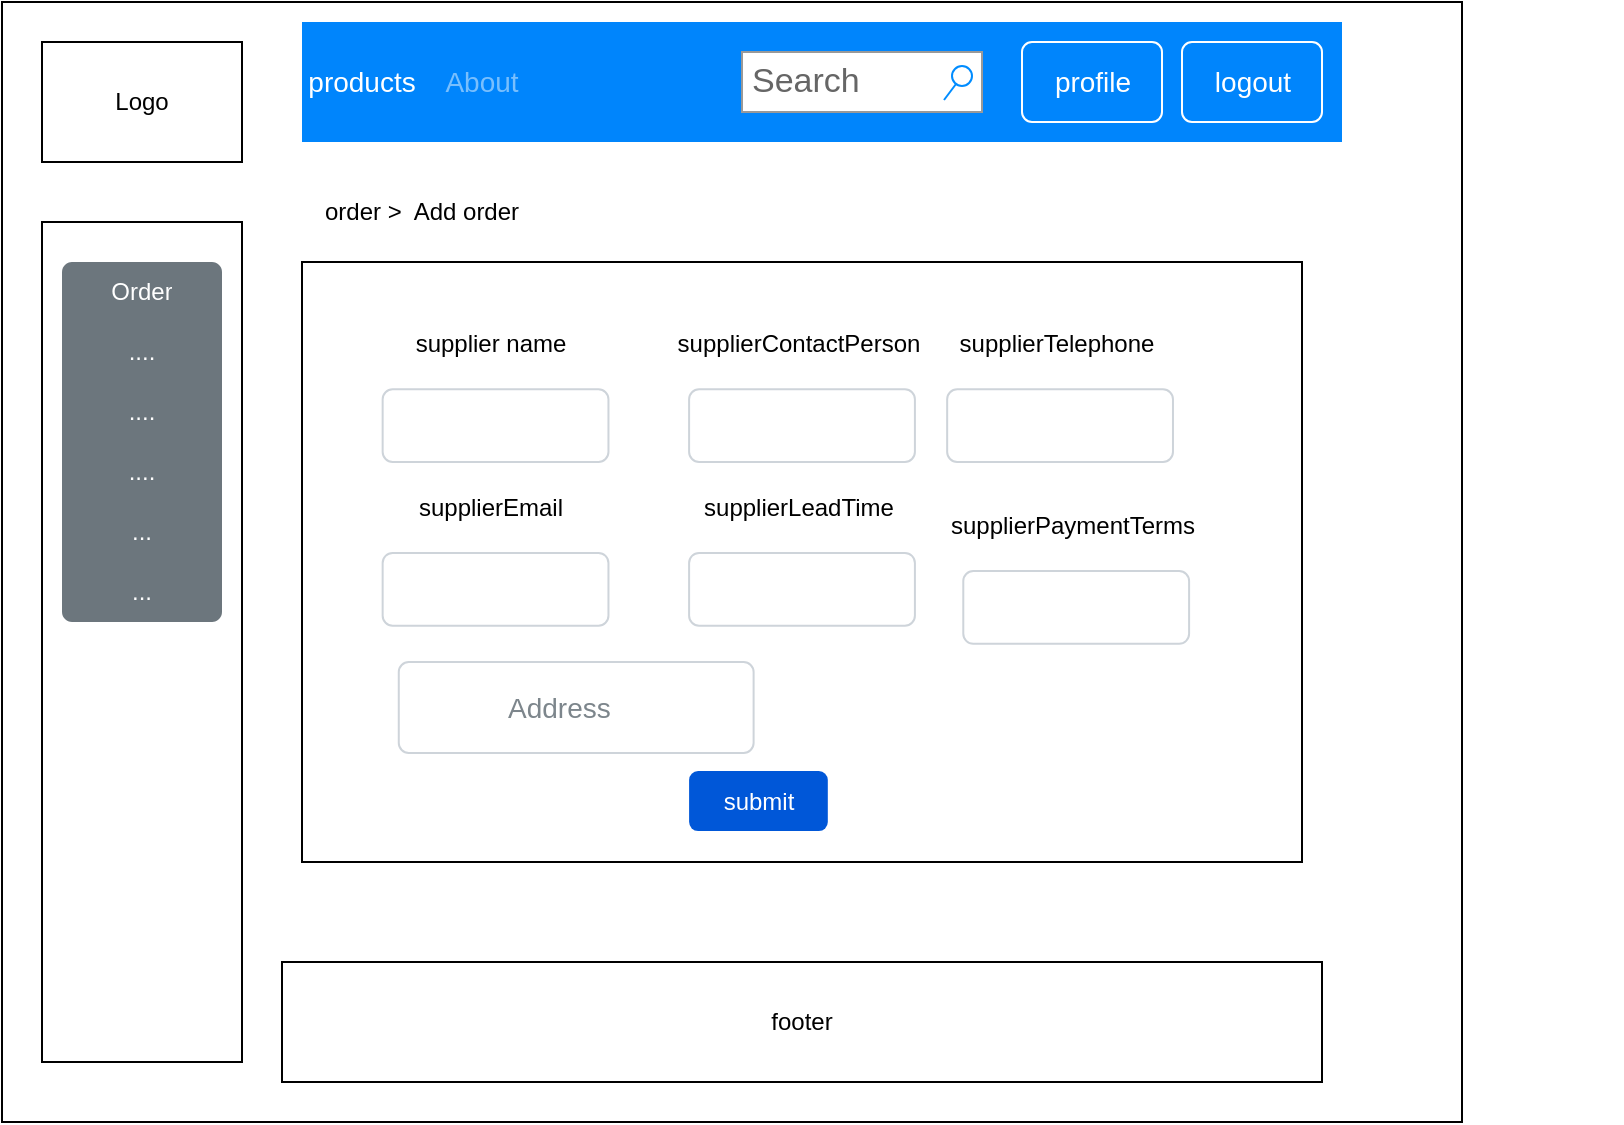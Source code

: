 <mxfile version="24.7.17">
  <diagram name="Page-1" id="_shRpNmANuIyjBr738Me">
    <mxGraphModel dx="997" dy="667" grid="1" gridSize="10" guides="1" tooltips="1" connect="1" arrows="1" fold="1" page="1" pageScale="1" pageWidth="850" pageHeight="1100" math="0" shadow="0">
      <root>
        <mxCell id="0" />
        <mxCell id="1" parent="0" />
        <mxCell id="rueasz235e8ZvhWo5Ppo-22" value="" style="group" vertex="1" connectable="0" parent="1">
          <mxGeometry x="60" y="40" width="810" height="560" as="geometry" />
        </mxCell>
        <mxCell id="rueasz235e8ZvhWo5Ppo-81" value="" style="rounded=0;whiteSpace=wrap;html=1;" vertex="1" parent="rueasz235e8ZvhWo5Ppo-22">
          <mxGeometry x="10" y="10" width="120" height="530" as="geometry" />
        </mxCell>
        <mxCell id="rueasz235e8ZvhWo5Ppo-1" value="" style="rounded=0;whiteSpace=wrap;html=1;" vertex="1" parent="rueasz235e8ZvhWo5Ppo-22">
          <mxGeometry width="730" height="560" as="geometry" />
        </mxCell>
        <mxCell id="rueasz235e8ZvhWo5Ppo-2" value="" style="html=1;shadow=0;dashed=0;fillColor=#0085FC;strokeColor=none;fontSize=16;fontColor=#ffffff;align=left;spacing=15;" vertex="1" parent="rueasz235e8ZvhWo5Ppo-22">
          <mxGeometry x="150" y="10" width="520" height="60" as="geometry" />
        </mxCell>
        <mxCell id="rueasz235e8ZvhWo5Ppo-3" value="" style="swimlane;shape=mxgraph.bootstrap.anchor;strokeColor=none;fillColor=none;fontColor=#0085FC;fontStyle=0;childLayout=stackLayout;horizontal=0;startSize=0;horizontalStack=1;resizeParent=1;resizeParentMax=0;resizeLast=0;collapsible=0;marginBottom=0;whiteSpace=wrap;html=1;resizeWidth=0;" vertex="1" parent="rueasz235e8ZvhWo5Ppo-2">
          <mxGeometry y="10" width="120" height="40" as="geometry" />
        </mxCell>
        <mxCell id="rueasz235e8ZvhWo5Ppo-5" value="products" style="text;strokeColor=none;align=center;verticalAlign=middle;spacingLeft=10;spacingRight=10;points=[[0,0.5],[1,0.5]];portConstraint=eastwest;rotatable=0;whiteSpace=wrap;html=1;fillColor=none;fontColor=#ffffff;fontSize=14;" vertex="1" parent="rueasz235e8ZvhWo5Ppo-3">
          <mxGeometry width="60" height="40" as="geometry" />
        </mxCell>
        <mxCell id="rueasz235e8ZvhWo5Ppo-8" value="About" style="text;strokeColor=none;align=center;verticalAlign=middle;spacingLeft=10;spacingRight=10;points=[[0,0.5],[1,0.5]];portConstraint=eastwest;rotatable=0;whiteSpace=wrap;html=1;fillColor=none;fontColor=#79BFFD;fontSize=14;" vertex="1" parent="rueasz235e8ZvhWo5Ppo-3">
          <mxGeometry x="60" width="60" height="40" as="geometry" />
        </mxCell>
        <mxCell id="rueasz235e8ZvhWo5Ppo-9" value="logout" style="html=1;shadow=0;dashed=0;shape=mxgraph.bootstrap.rrect;rSize=5;fontSize=14;fontColor=#ffffff;strokeColor=#ffffff;fillColor=none;" vertex="1" parent="rueasz235e8ZvhWo5Ppo-2">
          <mxGeometry x="1" width="70" height="40" relative="1" as="geometry">
            <mxPoint x="-80" y="10" as="offset" />
          </mxGeometry>
        </mxCell>
        <mxCell id="rueasz235e8ZvhWo5Ppo-19" value="profile" style="html=1;shadow=0;dashed=0;shape=mxgraph.bootstrap.rrect;rSize=5;fontSize=14;fontColor=#ffffff;strokeColor=#ffffff;fillColor=none;" vertex="1" parent="rueasz235e8ZvhWo5Ppo-2">
          <mxGeometry x="1" width="70" height="40" relative="1" as="geometry">
            <mxPoint x="-160" y="10" as="offset" />
          </mxGeometry>
        </mxCell>
        <mxCell id="rueasz235e8ZvhWo5Ppo-24" value="footer" style="rounded=0;whiteSpace=wrap;html=1;" vertex="1" parent="rueasz235e8ZvhWo5Ppo-22">
          <mxGeometry x="140" y="480" width="520" height="60" as="geometry" />
        </mxCell>
        <mxCell id="rueasz235e8ZvhWo5Ppo-78" value="" style="group" vertex="1" connectable="0" parent="rueasz235e8ZvhWo5Ppo-22">
          <mxGeometry x="60" y="130" width="620" height="400" as="geometry" />
        </mxCell>
        <mxCell id="rueasz235e8ZvhWo5Ppo-79" value="" style="group" vertex="1" connectable="0" parent="rueasz235e8ZvhWo5Ppo-78">
          <mxGeometry x="90" width="500" height="300" as="geometry" />
        </mxCell>
        <mxCell id="rueasz235e8ZvhWo5Ppo-23" value="" style="rounded=0;whiteSpace=wrap;html=1;" vertex="1" parent="rueasz235e8ZvhWo5Ppo-79">
          <mxGeometry width="500.0" height="300" as="geometry" />
        </mxCell>
        <mxCell id="rueasz235e8ZvhWo5Ppo-42" value="submit" style="rounded=1;fillColor=#0057D8;strokeColor=none;html=1;whiteSpace=wrap;fontColor=#ffffff;align=center;verticalAlign=middle;fontStyle=0;fontSize=12;sketch=0;" vertex="1" parent="rueasz235e8ZvhWo5Ppo-79">
          <mxGeometry x="193.548" y="254.545" width="69.355" height="30" as="geometry" />
        </mxCell>
        <mxCell id="rueasz235e8ZvhWo5Ppo-43" value="" style="group" vertex="1" connectable="0" parent="rueasz235e8ZvhWo5Ppo-79">
          <mxGeometry x="40.323" y="27.273" width="112.903" height="72.727" as="geometry" />
        </mxCell>
        <mxCell id="rueasz235e8ZvhWo5Ppo-38" value="" style="html=1;shadow=0;dashed=0;shape=mxgraph.bootstrap.rrect;rSize=5;strokeColor=#CED4DA;html=1;whiteSpace=wrap;fillColor=#FFFFFF;fontColor=#7D868C;align=left;spacing=15;spacingLeft=40;fontSize=14;" vertex="1" parent="rueasz235e8ZvhWo5Ppo-43">
          <mxGeometry y="36.364" width="112.903" height="36.364" as="geometry" />
        </mxCell>
        <mxCell id="rueasz235e8ZvhWo5Ppo-41" value="supplier name" style="text;html=1;align=center;verticalAlign=middle;whiteSpace=wrap;rounded=0;" vertex="1" parent="rueasz235e8ZvhWo5Ppo-43">
          <mxGeometry width="108.871" height="27.273" as="geometry" />
        </mxCell>
        <mxCell id="rueasz235e8ZvhWo5Ppo-44" value="" style="group" vertex="1" connectable="0" parent="rueasz235e8ZvhWo5Ppo-79">
          <mxGeometry x="193.548" y="27.273" width="112.903" height="72.727" as="geometry" />
        </mxCell>
        <mxCell id="rueasz235e8ZvhWo5Ppo-45" value="" style="html=1;shadow=0;dashed=0;shape=mxgraph.bootstrap.rrect;rSize=5;strokeColor=#CED4DA;html=1;whiteSpace=wrap;fillColor=#FFFFFF;fontColor=#7D868C;align=left;spacing=15;spacingLeft=40;fontSize=14;" vertex="1" parent="rueasz235e8ZvhWo5Ppo-44">
          <mxGeometry y="36.364" width="112.903" height="36.364" as="geometry" />
        </mxCell>
        <mxCell id="rueasz235e8ZvhWo5Ppo-46" value="supplierContactPerson" style="text;html=1;align=center;verticalAlign=middle;whiteSpace=wrap;rounded=0;" vertex="1" parent="rueasz235e8ZvhWo5Ppo-44">
          <mxGeometry width="108.871" height="27.273" as="geometry" />
        </mxCell>
        <mxCell id="rueasz235e8ZvhWo5Ppo-47" value="" style="group" vertex="1" connectable="0" parent="rueasz235e8ZvhWo5Ppo-79">
          <mxGeometry x="322.581" y="27.273" width="112.903" height="72.727" as="geometry" />
        </mxCell>
        <mxCell id="rueasz235e8ZvhWo5Ppo-48" value="" style="html=1;shadow=0;dashed=0;shape=mxgraph.bootstrap.rrect;rSize=5;strokeColor=#CED4DA;html=1;whiteSpace=wrap;fillColor=#FFFFFF;fontColor=#7D868C;align=left;spacing=15;spacingLeft=40;fontSize=14;" vertex="1" parent="rueasz235e8ZvhWo5Ppo-47">
          <mxGeometry y="36.364" width="112.903" height="36.364" as="geometry" />
        </mxCell>
        <mxCell id="rueasz235e8ZvhWo5Ppo-49" value="supplierTelephone" style="text;html=1;align=center;verticalAlign=middle;whiteSpace=wrap;rounded=0;" vertex="1" parent="rueasz235e8ZvhWo5Ppo-47">
          <mxGeometry width="108.871" height="27.273" as="geometry" />
        </mxCell>
        <mxCell id="rueasz235e8ZvhWo5Ppo-50" value="" style="group" vertex="1" connectable="0" parent="rueasz235e8ZvhWo5Ppo-79">
          <mxGeometry x="40.323" y="109.091" width="112.903" height="72.727" as="geometry" />
        </mxCell>
        <mxCell id="rueasz235e8ZvhWo5Ppo-51" value="" style="html=1;shadow=0;dashed=0;shape=mxgraph.bootstrap.rrect;rSize=5;strokeColor=#CED4DA;html=1;whiteSpace=wrap;fillColor=#FFFFFF;fontColor=#7D868C;align=left;spacing=15;spacingLeft=40;fontSize=14;" vertex="1" parent="rueasz235e8ZvhWo5Ppo-50">
          <mxGeometry y="36.364" width="112.903" height="36.364" as="geometry" />
        </mxCell>
        <mxCell id="rueasz235e8ZvhWo5Ppo-52" value="supplierEmail" style="text;html=1;align=center;verticalAlign=middle;whiteSpace=wrap;rounded=0;" vertex="1" parent="rueasz235e8ZvhWo5Ppo-50">
          <mxGeometry width="108.871" height="27.273" as="geometry" />
        </mxCell>
        <mxCell id="rueasz235e8ZvhWo5Ppo-53" value="" style="group" vertex="1" connectable="0" parent="rueasz235e8ZvhWo5Ppo-79">
          <mxGeometry x="193.548" y="109.091" width="112.903" height="72.727" as="geometry" />
        </mxCell>
        <mxCell id="rueasz235e8ZvhWo5Ppo-54" value="" style="html=1;shadow=0;dashed=0;shape=mxgraph.bootstrap.rrect;rSize=5;strokeColor=#CED4DA;html=1;whiteSpace=wrap;fillColor=#FFFFFF;fontColor=#7D868C;align=left;spacing=15;spacingLeft=40;fontSize=14;" vertex="1" parent="rueasz235e8ZvhWo5Ppo-53">
          <mxGeometry y="36.364" width="112.903" height="36.364" as="geometry" />
        </mxCell>
        <mxCell id="rueasz235e8ZvhWo5Ppo-55" value="supplierLeadTime" style="text;html=1;align=center;verticalAlign=middle;whiteSpace=wrap;rounded=0;" vertex="1" parent="rueasz235e8ZvhWo5Ppo-53">
          <mxGeometry width="108.871" height="27.273" as="geometry" />
        </mxCell>
        <mxCell id="rueasz235e8ZvhWo5Ppo-73" value="Address" style="html=1;shadow=0;dashed=0;shape=mxgraph.bootstrap.rrect;rSize=5;strokeColor=#CED4DA;html=1;whiteSpace=wrap;fillColor=#FFFFFF;fontColor=#7D868C;align=left;spacing=15;spacingLeft=40;fontSize=14;" vertex="1" parent="rueasz235e8ZvhWo5Ppo-79">
          <mxGeometry x="48.387" y="200.0" width="177.419" height="45.455" as="geometry" />
        </mxCell>
        <mxCell id="rueasz235e8ZvhWo5Ppo-74" value="" style="html=1;shadow=0;dashed=0;shape=mxgraph.bootstrap.leftButton;strokeColor=inherit;gradientColor=inherit;fontColor=inherit;fillColor=#E9ECEF;rSize=5;perimeter=none;whiteSpace=wrap;resizeHeight=1;fontSize=14;" vertex="1" parent="rueasz235e8ZvhWo5Ppo-73">
          <mxGeometry height="45.455" as="geometry" />
        </mxCell>
        <mxCell id="rueasz235e8ZvhWo5Ppo-75" value="" style="group" vertex="1" connectable="0" parent="rueasz235e8ZvhWo5Ppo-79">
          <mxGeometry x="330.645" y="118.182" width="112.903" height="72.727" as="geometry" />
        </mxCell>
        <mxCell id="rueasz235e8ZvhWo5Ppo-76" value="" style="html=1;shadow=0;dashed=0;shape=mxgraph.bootstrap.rrect;rSize=5;strokeColor=#CED4DA;html=1;whiteSpace=wrap;fillColor=#FFFFFF;fontColor=#7D868C;align=left;spacing=15;spacingLeft=40;fontSize=14;" vertex="1" parent="rueasz235e8ZvhWo5Ppo-75">
          <mxGeometry y="36.364" width="112.903" height="36.364" as="geometry" />
        </mxCell>
        <mxCell id="rueasz235e8ZvhWo5Ppo-77" value="supplierPaymentTerms" style="text;html=1;align=center;verticalAlign=middle;whiteSpace=wrap;rounded=0;" vertex="1" parent="rueasz235e8ZvhWo5Ppo-75">
          <mxGeometry width="108.871" height="27.273" as="geometry" />
        </mxCell>
        <mxCell id="rueasz235e8ZvhWo5Ppo-84" value="" style="rounded=0;whiteSpace=wrap;html=1;" vertex="1" parent="rueasz235e8ZvhWo5Ppo-78">
          <mxGeometry x="-40" y="-20" width="100" height="420" as="geometry" />
        </mxCell>
        <mxCell id="rueasz235e8ZvhWo5Ppo-86" value="" style="swimlane;shape=mxgraph.bootstrap.anchor;strokeColor=none;fillColor=#6C767D;fontColor=#ffffff;fontStyle=0;childLayout=stackLayout;horizontal=1;startSize=0;horizontalStack=0;resizeParent=1;resizeParentMax=0;resizeLast=0;collapsible=0;marginBottom=0;whiteSpace=wrap;html=1;" vertex="1" parent="rueasz235e8ZvhWo5Ppo-78">
          <mxGeometry x="-30" width="80" height="180" as="geometry" />
        </mxCell>
        <mxCell id="rueasz235e8ZvhWo5Ppo-87" value="Order" style="text;strokeColor=inherit;align=center;verticalAlign=middle;spacingLeft=10;spacingRight=10;overflow=hidden;points=[[0,0.5],[1,0.5]];portConstraint=eastwest;rotatable=0;whiteSpace=wrap;html=1;shape=mxgraph.bootstrap.topButton;rSize=5;fillColor=inherit;fontColor=inherit;" vertex="1" parent="rueasz235e8ZvhWo5Ppo-86">
          <mxGeometry width="80" height="30" as="geometry" />
        </mxCell>
        <mxCell id="rueasz235e8ZvhWo5Ppo-88" value="...." style="text;strokeColor=inherit;align=center;verticalAlign=middle;spacingLeft=10;spacingRight=10;overflow=hidden;points=[[0,0.5],[1,0.5]];portConstraint=eastwest;rotatable=0;whiteSpace=wrap;html=1;rSize=5;fillColor=inherit;fontColor=inherit;" vertex="1" parent="rueasz235e8ZvhWo5Ppo-86">
          <mxGeometry y="30" width="80" height="30" as="geometry" />
        </mxCell>
        <mxCell id="rueasz235e8ZvhWo5Ppo-89" value="...." style="text;strokeColor=inherit;align=center;verticalAlign=middle;spacingLeft=10;spacingRight=10;overflow=hidden;points=[[0,0.5],[1,0.5]];portConstraint=eastwest;rotatable=0;whiteSpace=wrap;html=1;rSize=5;fillColor=inherit;fontColor=inherit;" vertex="1" parent="rueasz235e8ZvhWo5Ppo-86">
          <mxGeometry y="60" width="80" height="30" as="geometry" />
        </mxCell>
        <mxCell id="rueasz235e8ZvhWo5Ppo-90" value="...." style="text;strokeColor=inherit;align=center;verticalAlign=middle;spacingLeft=10;spacingRight=10;overflow=hidden;points=[[0,0.5],[1,0.5]];portConstraint=eastwest;rotatable=0;whiteSpace=wrap;html=1;rSize=5;fillColor=inherit;fontColor=inherit;" vertex="1" parent="rueasz235e8ZvhWo5Ppo-86">
          <mxGeometry y="90" width="80" height="30" as="geometry" />
        </mxCell>
        <mxCell id="rueasz235e8ZvhWo5Ppo-91" value="..." style="text;strokeColor=inherit;align=center;verticalAlign=middle;spacingLeft=10;spacingRight=10;overflow=hidden;points=[[0,0.5],[1,0.5]];portConstraint=eastwest;rotatable=0;whiteSpace=wrap;html=1;rSize=5;fillColor=inherit;fontColor=inherit;" vertex="1" parent="rueasz235e8ZvhWo5Ppo-86">
          <mxGeometry y="120" width="80" height="30" as="geometry" />
        </mxCell>
        <mxCell id="rueasz235e8ZvhWo5Ppo-92" value="..." style="text;strokeColor=inherit;align=center;verticalAlign=middle;spacingLeft=10;spacingRight=10;overflow=hidden;points=[[0,0.5],[1,0.5]];portConstraint=eastwest;rotatable=0;whiteSpace=wrap;html=1;shape=mxgraph.bootstrap.bottomButton;rSize=5;fillColor=inherit;fontColor=inherit;" vertex="1" parent="rueasz235e8ZvhWo5Ppo-86">
          <mxGeometry y="150" width="80" height="30" as="geometry" />
        </mxCell>
        <mxCell id="rueasz235e8ZvhWo5Ppo-20" value="Search" style="strokeWidth=1;shadow=0;dashed=0;align=center;html=1;shape=mxgraph.mockup.forms.searchBox;strokeColor=#999999;mainText=;strokeColor2=#008cff;fontColor=#666666;fontSize=17;align=left;spacingLeft=3;whiteSpace=wrap;" vertex="1" parent="rueasz235e8ZvhWo5Ppo-22">
          <mxGeometry x="370" y="25" width="120.0" height="30" as="geometry" />
        </mxCell>
        <mxCell id="rueasz235e8ZvhWo5Ppo-82" value="Logo" style="rounded=0;whiteSpace=wrap;html=1;" vertex="1" parent="rueasz235e8ZvhWo5Ppo-22">
          <mxGeometry x="20" y="20" width="100" height="60" as="geometry" />
        </mxCell>
        <mxCell id="rueasz235e8ZvhWo5Ppo-94" value="order &amp;gt;&amp;nbsp; Add order" style="text;html=1;align=center;verticalAlign=middle;whiteSpace=wrap;rounded=0;" vertex="1" parent="rueasz235e8ZvhWo5Ppo-22">
          <mxGeometry x="160" y="90" width="100" height="30" as="geometry" />
        </mxCell>
      </root>
    </mxGraphModel>
  </diagram>
</mxfile>
